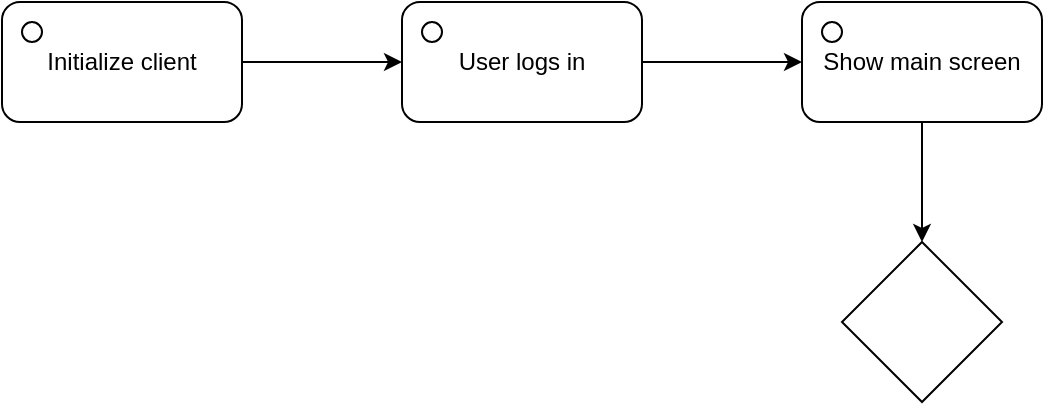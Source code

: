 <mxfile version="22.0.5" type="github">
  <diagram id="C5RBs43oDa-KdzZeNtuy" name="Page-1">
    <mxGraphModel dx="1195" dy="625" grid="1" gridSize="10" guides="1" tooltips="1" connect="1" arrows="1" fold="1" page="1" pageScale="1" pageWidth="827" pageHeight="1169" math="0" shadow="0">
      <root>
        <mxCell id="WIyWlLk6GJQsqaUBKTNV-0" />
        <mxCell id="WIyWlLk6GJQsqaUBKTNV-1" parent="WIyWlLk6GJQsqaUBKTNV-0" />
        <mxCell id="35rllB54dRZbqAm-aqpJ-1" value="Initialize client" style="rounded=1;whiteSpace=wrap;html=1;" vertex="1" parent="WIyWlLk6GJQsqaUBKTNV-1">
          <mxGeometry x="20" y="20" width="120" height="60" as="geometry" />
        </mxCell>
        <mxCell id="35rllB54dRZbqAm-aqpJ-6" style="edgeStyle=orthogonalEdgeStyle;rounded=0;orthogonalLoop=1;jettySize=auto;html=1;exitX=1;exitY=0.5;exitDx=0;exitDy=0;entryX=0;entryY=0.5;entryDx=0;entryDy=0;" edge="1" parent="WIyWlLk6GJQsqaUBKTNV-1" source="35rllB54dRZbqAm-aqpJ-2" target="35rllB54dRZbqAm-aqpJ-3">
          <mxGeometry relative="1" as="geometry" />
        </mxCell>
        <mxCell id="35rllB54dRZbqAm-aqpJ-2" value="User logs in" style="rounded=1;whiteSpace=wrap;html=1;" vertex="1" parent="WIyWlLk6GJQsqaUBKTNV-1">
          <mxGeometry x="220" y="20" width="120" height="60" as="geometry" />
        </mxCell>
        <mxCell id="35rllB54dRZbqAm-aqpJ-7" style="edgeStyle=orthogonalEdgeStyle;rounded=0;orthogonalLoop=1;jettySize=auto;html=1;exitX=0.5;exitY=1;exitDx=0;exitDy=0;entryX=0.5;entryY=0;entryDx=0;entryDy=0;" edge="1" parent="WIyWlLk6GJQsqaUBKTNV-1" source="35rllB54dRZbqAm-aqpJ-3" target="35rllB54dRZbqAm-aqpJ-8">
          <mxGeometry relative="1" as="geometry">
            <mxPoint x="480" y="150" as="targetPoint" />
          </mxGeometry>
        </mxCell>
        <mxCell id="35rllB54dRZbqAm-aqpJ-3" value="Show main screen" style="rounded=1;whiteSpace=wrap;html=1;" vertex="1" parent="WIyWlLk6GJQsqaUBKTNV-1">
          <mxGeometry x="420" y="20" width="120" height="60" as="geometry" />
        </mxCell>
        <mxCell id="35rllB54dRZbqAm-aqpJ-5" value="" style="endArrow=classic;html=1;rounded=0;exitX=1;exitY=0.5;exitDx=0;exitDy=0;entryX=0;entryY=0.5;entryDx=0;entryDy=0;" edge="1" parent="WIyWlLk6GJQsqaUBKTNV-1" source="35rllB54dRZbqAm-aqpJ-1" target="35rllB54dRZbqAm-aqpJ-2">
          <mxGeometry width="50" height="50" relative="1" as="geometry">
            <mxPoint x="390" y="410" as="sourcePoint" />
            <mxPoint x="440" y="360" as="targetPoint" />
          </mxGeometry>
        </mxCell>
        <mxCell id="35rllB54dRZbqAm-aqpJ-8" value="" style="rhombus;whiteSpace=wrap;html=1;" vertex="1" parent="WIyWlLk6GJQsqaUBKTNV-1">
          <mxGeometry x="440" y="140" width="80" height="80" as="geometry" />
        </mxCell>
        <mxCell id="35rllB54dRZbqAm-aqpJ-9" value="" style="ellipse;whiteSpace=wrap;html=1;aspect=fixed;" vertex="1" parent="WIyWlLk6GJQsqaUBKTNV-1">
          <mxGeometry x="30" y="30" width="10" height="10" as="geometry" />
        </mxCell>
        <mxCell id="35rllB54dRZbqAm-aqpJ-10" value="" style="ellipse;whiteSpace=wrap;html=1;aspect=fixed;" vertex="1" parent="WIyWlLk6GJQsqaUBKTNV-1">
          <mxGeometry x="230" y="30" width="10" height="10" as="geometry" />
        </mxCell>
        <mxCell id="35rllB54dRZbqAm-aqpJ-11" value="" style="ellipse;whiteSpace=wrap;html=1;aspect=fixed;" vertex="1" parent="WIyWlLk6GJQsqaUBKTNV-1">
          <mxGeometry x="430" y="30" width="10" height="10" as="geometry" />
        </mxCell>
      </root>
    </mxGraphModel>
  </diagram>
</mxfile>
